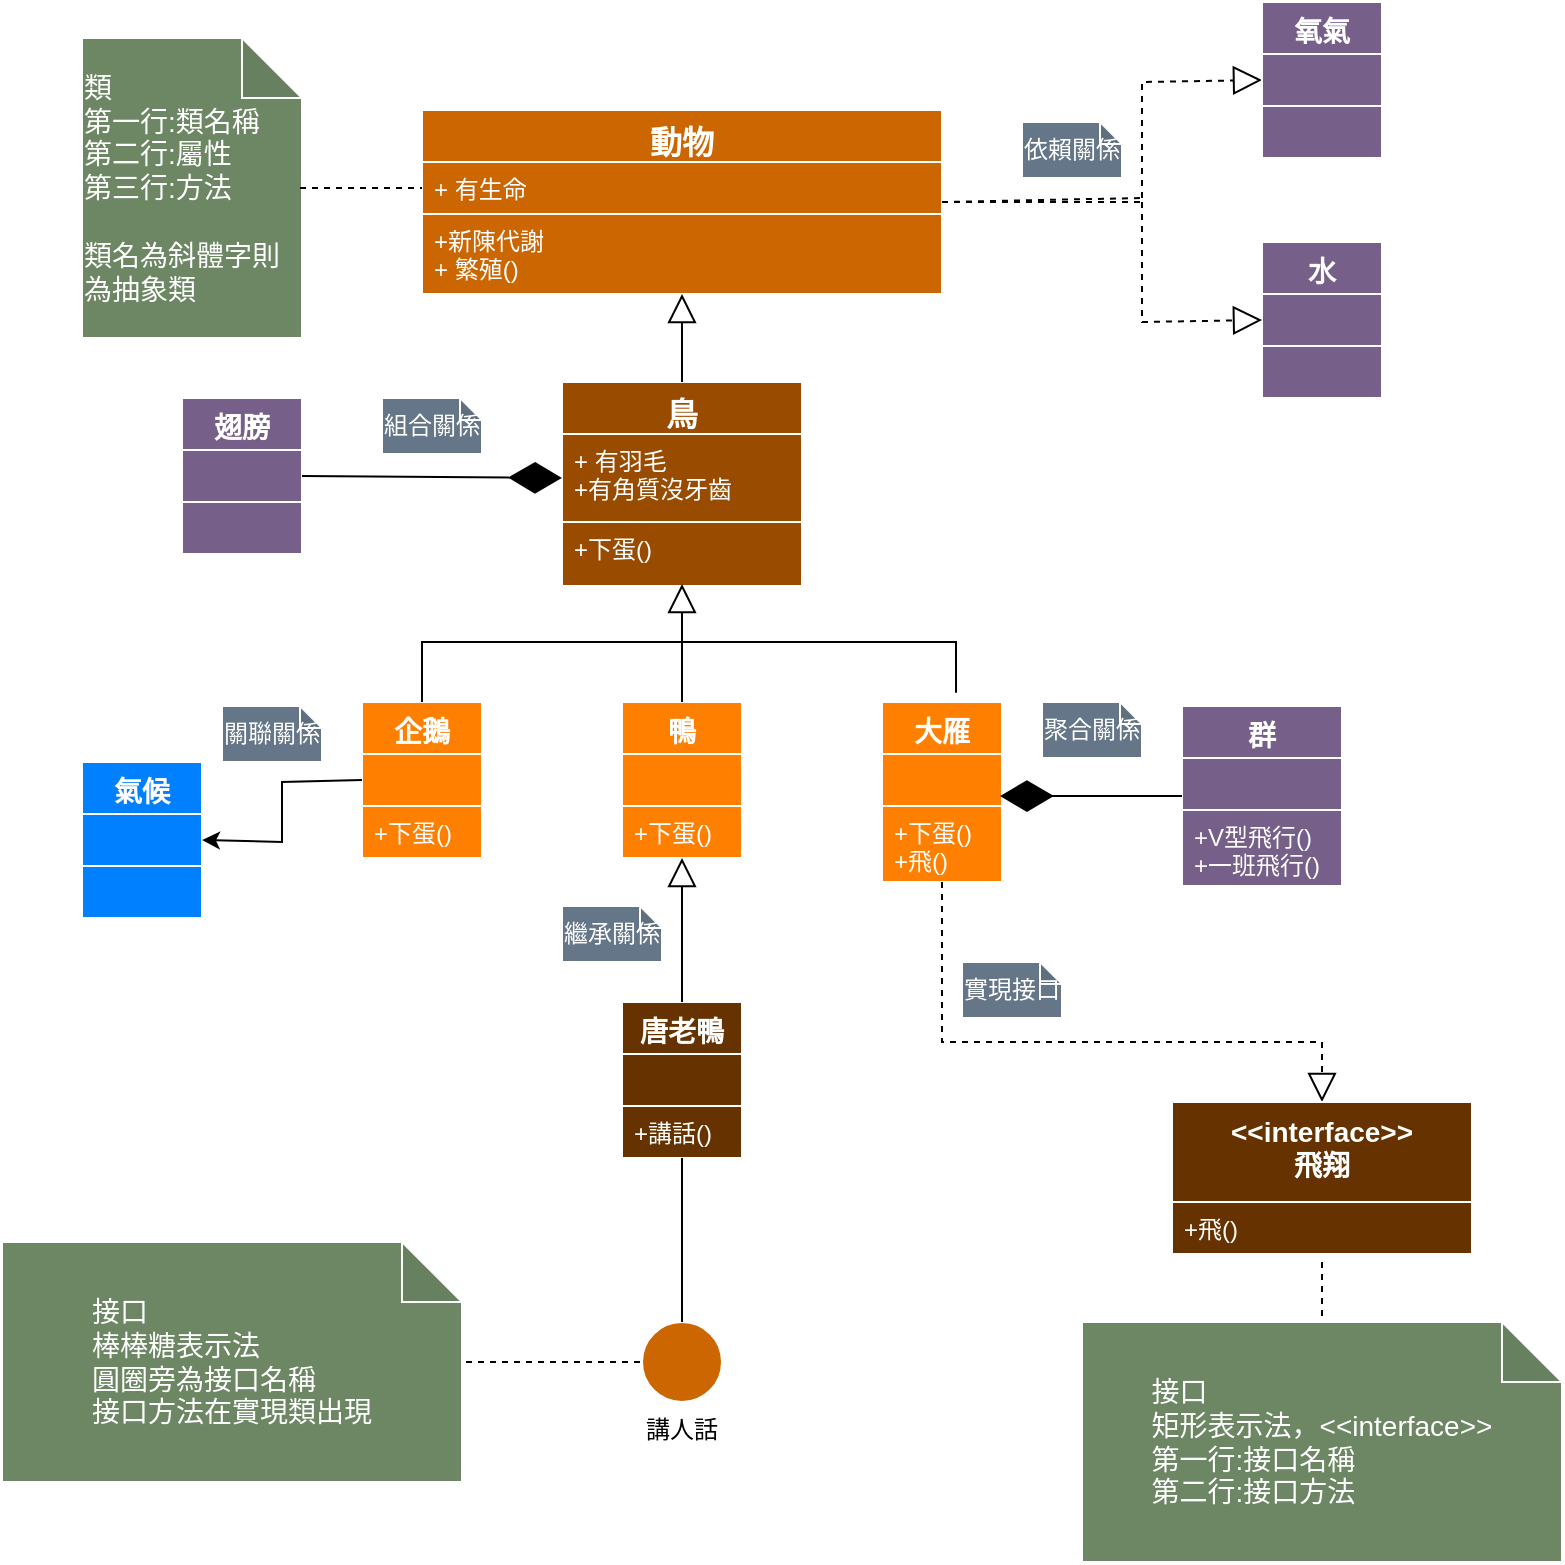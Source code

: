 <mxfile version="22.0.8" type="github">
  <diagram name="第 1 页" id="UlycniJDo1whLGpSHLla">
    <mxGraphModel dx="880" dy="560" grid="1" gridSize="10" guides="1" tooltips="1" connect="1" arrows="1" fold="1" page="1" pageScale="1" pageWidth="827" pageHeight="1169" math="0" shadow="0">
      <root>
        <mxCell id="0" />
        <mxCell id="1" parent="0" />
        <mxCell id="WEfv2x2zYSz0iybY9xEB-1" value="&lt;div style=&quot;text-align: left;&quot;&gt;&lt;span style=&quot;font-size: 14px; background-color: initial;&quot;&gt;類&lt;/span&gt;&lt;/div&gt;&lt;font style=&quot;font-size: 14px;&quot;&gt;&lt;div style=&quot;text-align: left;&quot;&gt;&lt;span style=&quot;background-color: initial;&quot;&gt;第一行:類名稱&lt;/span&gt;&lt;/div&gt;&lt;div style=&quot;text-align: left;&quot;&gt;&lt;span style=&quot;background-color: initial;&quot;&gt;第二行:屬性&lt;/span&gt;&lt;/div&gt;&lt;div style=&quot;text-align: left;&quot;&gt;&lt;span style=&quot;background-color: initial;&quot;&gt;第三行:方法&lt;/span&gt;&lt;/div&gt;&lt;div style=&quot;text-align: left;&quot;&gt;&lt;span style=&quot;background-color: initial;&quot;&gt;&lt;br&gt;&lt;/span&gt;&lt;/div&gt;&lt;div style=&quot;text-align: left;&quot;&gt;&lt;span style=&quot;background-color: initial;&quot;&gt;類名為斜體字則為抽象類&lt;/span&gt;&lt;/div&gt;&lt;/font&gt;" style="shape=note;whiteSpace=wrap;html=1;backgroundOutline=1;darkOpacity=0.05;fillColor=#6d8764;fontColor=#ffffff;strokeColor=#FFFFFF;" vertex="1" parent="1">
          <mxGeometry x="40" y="38" width="110" height="150" as="geometry" />
        </mxCell>
        <mxCell id="WEfv2x2zYSz0iybY9xEB-2" value="&lt;font style=&quot;font-size: 16px;&quot; color=&quot;#ffffff&quot;&gt;動物&lt;/font&gt;" style="swimlane;fontStyle=1;align=center;verticalAlign=top;childLayout=stackLayout;horizontal=1;startSize=26;horizontalStack=0;resizeParent=1;resizeParentMax=0;resizeLast=0;collapsible=1;marginBottom=0;whiteSpace=wrap;html=1;fillColor=#CC6600;fontColor=#000000;strokeColor=#FFFFFF;" vertex="1" parent="1">
          <mxGeometry x="210" y="74" width="260" height="92" as="geometry" />
        </mxCell>
        <mxCell id="WEfv2x2zYSz0iybY9xEB-3" value="&lt;font color=&quot;#ffffff&quot;&gt;+ 有生命&lt;/font&gt;" style="text;strokeColor=#FFFFFF;fillColor=#CC6600;align=left;verticalAlign=top;spacingLeft=4;spacingRight=4;overflow=hidden;rotatable=0;points=[[0,0.5],[1,0.5]];portConstraint=eastwest;whiteSpace=wrap;html=1;fontColor=#000000;" vertex="1" parent="WEfv2x2zYSz0iybY9xEB-2">
          <mxGeometry y="26" width="260" height="26" as="geometry" />
        </mxCell>
        <mxCell id="WEfv2x2zYSz0iybY9xEB-4" value="&lt;font color=&quot;#ffffff&quot;&gt;+新陳代謝&lt;br&gt;+ 繁殖()&lt;/font&gt;" style="text;strokeColor=#FFFFFF;fillColor=#CC6600;align=left;verticalAlign=top;spacingLeft=4;spacingRight=4;overflow=hidden;rotatable=0;points=[[0,0.5],[1,0.5]];portConstraint=eastwest;whiteSpace=wrap;html=1;fontColor=#000000;" vertex="1" parent="WEfv2x2zYSz0iybY9xEB-2">
          <mxGeometry y="52" width="260" height="40" as="geometry" />
        </mxCell>
        <mxCell id="WEfv2x2zYSz0iybY9xEB-7" value="&lt;font style=&quot;font-size: 14px;&quot; color=&quot;#ffffff&quot;&gt;水&lt;/font&gt;" style="swimlane;fontStyle=1;align=center;verticalAlign=top;childLayout=stackLayout;horizontal=1;startSize=26;horizontalStack=0;resizeParent=1;resizeParentMax=0;resizeLast=0;collapsible=1;marginBottom=0;whiteSpace=wrap;html=1;fillColor=#76608a;fontColor=#ffffff;strokeColor=#FFFFFF;" vertex="1" parent="1">
          <mxGeometry x="630" y="140" width="60" height="78" as="geometry" />
        </mxCell>
        <mxCell id="WEfv2x2zYSz0iybY9xEB-8" value="&amp;nbsp;" style="text;strokeColor=#FFFFFF;fillColor=#76608a;align=left;verticalAlign=top;spacingLeft=4;spacingRight=4;overflow=hidden;rotatable=0;points=[[0,0.5],[1,0.5]];portConstraint=eastwest;whiteSpace=wrap;html=1;fontColor=#ffffff;" vertex="1" parent="WEfv2x2zYSz0iybY9xEB-7">
          <mxGeometry y="26" width="60" height="26" as="geometry" />
        </mxCell>
        <mxCell id="WEfv2x2zYSz0iybY9xEB-9" value="&amp;nbsp;" style="text;strokeColor=#FFFFFF;fillColor=#76608a;align=left;verticalAlign=top;spacingLeft=4;spacingRight=4;overflow=hidden;rotatable=0;points=[[0,0.5],[1,0.5]];portConstraint=eastwest;whiteSpace=wrap;html=1;fontColor=#ffffff;" vertex="1" parent="WEfv2x2zYSz0iybY9xEB-7">
          <mxGeometry y="52" width="60" height="26" as="geometry" />
        </mxCell>
        <mxCell id="WEfv2x2zYSz0iybY9xEB-10" value="" style="endArrow=block;dashed=1;endFill=0;endSize=12;html=1;rounded=0;exitX=1;exitY=0.5;exitDx=0;exitDy=0;entryX=0;entryY=0.5;entryDx=0;entryDy=0;" edge="1" parent="1" source="WEfv2x2zYSz0iybY9xEB-2" target="WEfv2x2zYSz0iybY9xEB-8">
          <mxGeometry width="160" relative="1" as="geometry">
            <mxPoint x="330" y="220" as="sourcePoint" />
            <mxPoint x="630" y="210" as="targetPoint" />
            <Array as="points">
              <mxPoint x="570" y="118" />
              <mxPoint x="570" y="180" />
            </Array>
          </mxGeometry>
        </mxCell>
        <mxCell id="WEfv2x2zYSz0iybY9xEB-11" value="" style="endArrow=block;dashed=1;endFill=0;endSize=12;html=1;rounded=0;exitX=1;exitY=0.5;exitDx=0;exitDy=0;entryX=0;entryY=0.5;entryDx=0;entryDy=0;" edge="1" parent="1" source="WEfv2x2zYSz0iybY9xEB-2">
          <mxGeometry width="160" relative="1" as="geometry">
            <mxPoint x="330" y="220" as="sourcePoint" />
            <mxPoint x="630" y="59" as="targetPoint" />
            <Array as="points">
              <mxPoint x="570" y="120" />
              <mxPoint x="570" y="60" />
            </Array>
          </mxGeometry>
        </mxCell>
        <mxCell id="WEfv2x2zYSz0iybY9xEB-12" value="依賴關係" style="shape=note;whiteSpace=wrap;html=1;backgroundOutline=1;darkOpacity=0.05;size=11;fillColor=#647687;fontColor=#ffffff;strokeColor=#FFFFFF;" vertex="1" parent="1">
          <mxGeometry x="510" y="80" width="50" height="28" as="geometry" />
        </mxCell>
        <mxCell id="WEfv2x2zYSz0iybY9xEB-13" value="" style="endArrow=none;dashed=1;html=1;rounded=0;exitX=0.991;exitY=0.5;exitDx=0;exitDy=0;exitPerimeter=0;entryX=0;entryY=0.5;entryDx=0;entryDy=0;" edge="1" parent="1" source="WEfv2x2zYSz0iybY9xEB-1" target="WEfv2x2zYSz0iybY9xEB-3">
          <mxGeometry width="50" height="50" relative="1" as="geometry">
            <mxPoint x="390" y="250" as="sourcePoint" />
            <mxPoint x="440" y="200" as="targetPoint" />
          </mxGeometry>
        </mxCell>
        <mxCell id="WEfv2x2zYSz0iybY9xEB-14" value="&lt;font style=&quot;font-size: 16px;&quot; color=&quot;#ffffff&quot;&gt;鳥&lt;/font&gt;" style="swimlane;fontStyle=1;align=center;verticalAlign=top;childLayout=stackLayout;horizontal=1;startSize=26;horizontalStack=0;resizeParent=1;resizeParentMax=0;resizeLast=0;collapsible=1;marginBottom=0;whiteSpace=wrap;html=1;fillColor=#994C00;fontColor=#000000;strokeColor=#FFFFFF;" vertex="1" parent="1">
          <mxGeometry x="280" y="210" width="120" height="102" as="geometry" />
        </mxCell>
        <mxCell id="WEfv2x2zYSz0iybY9xEB-15" value="&lt;font color=&quot;#ffffff&quot;&gt;+ 有羽毛&lt;br&gt;+有角質沒牙齒&lt;br&gt;&lt;/font&gt;" style="text;strokeColor=#FFFFFF;fillColor=#994C00;align=left;verticalAlign=top;spacingLeft=4;spacingRight=4;overflow=hidden;rotatable=0;points=[[0,0.5],[1,0.5]];portConstraint=eastwest;whiteSpace=wrap;html=1;fontColor=#000000;" vertex="1" parent="WEfv2x2zYSz0iybY9xEB-14">
          <mxGeometry y="26" width="120" height="44" as="geometry" />
        </mxCell>
        <mxCell id="WEfv2x2zYSz0iybY9xEB-16" value="&lt;font color=&quot;#ffffff&quot;&gt;+下蛋()&lt;/font&gt;" style="text;strokeColor=#FFFFFF;fillColor=#994C00;align=left;verticalAlign=top;spacingLeft=4;spacingRight=4;overflow=hidden;rotatable=0;points=[[0,0.5],[1,0.5]];portConstraint=eastwest;whiteSpace=wrap;html=1;fontColor=#000000;" vertex="1" parent="WEfv2x2zYSz0iybY9xEB-14">
          <mxGeometry y="70" width="120" height="32" as="geometry" />
        </mxCell>
        <mxCell id="WEfv2x2zYSz0iybY9xEB-17" value="" style="endArrow=block;endFill=0;endSize=12;html=1;rounded=0;exitX=0.5;exitY=0;exitDx=0;exitDy=0;entryX=0.5;entryY=1;entryDx=0;entryDy=0;" edge="1" parent="1" source="WEfv2x2zYSz0iybY9xEB-14" target="WEfv2x2zYSz0iybY9xEB-2">
          <mxGeometry width="160" relative="1" as="geometry">
            <mxPoint x="330" y="220" as="sourcePoint" />
            <mxPoint x="490" y="220" as="targetPoint" />
          </mxGeometry>
        </mxCell>
        <mxCell id="WEfv2x2zYSz0iybY9xEB-18" value="&lt;font style=&quot;font-size: 14px;&quot; color=&quot;#ffffff&quot;&gt;翅膀&lt;/font&gt;" style="swimlane;fontStyle=1;align=center;verticalAlign=top;childLayout=stackLayout;horizontal=1;startSize=26;horizontalStack=0;resizeParent=1;resizeParentMax=0;resizeLast=0;collapsible=1;marginBottom=0;whiteSpace=wrap;html=1;fillColor=#76608a;fontColor=#ffffff;strokeColor=#FFFFFF;" vertex="1" parent="1">
          <mxGeometry x="90" y="218" width="60" height="78" as="geometry" />
        </mxCell>
        <mxCell id="WEfv2x2zYSz0iybY9xEB-19" value="&amp;nbsp;" style="text;strokeColor=#FFFFFF;fillColor=#76608a;align=left;verticalAlign=top;spacingLeft=4;spacingRight=4;overflow=hidden;rotatable=0;points=[[0,0.5],[1,0.5]];portConstraint=eastwest;whiteSpace=wrap;html=1;fontColor=#ffffff;" vertex="1" parent="WEfv2x2zYSz0iybY9xEB-18">
          <mxGeometry y="26" width="60" height="26" as="geometry" />
        </mxCell>
        <mxCell id="WEfv2x2zYSz0iybY9xEB-20" value="&amp;nbsp;" style="text;strokeColor=#FFFFFF;fillColor=#76608a;align=left;verticalAlign=top;spacingLeft=4;spacingRight=4;overflow=hidden;rotatable=0;points=[[0,0.5],[1,0.5]];portConstraint=eastwest;whiteSpace=wrap;html=1;fontColor=#ffffff;" vertex="1" parent="WEfv2x2zYSz0iybY9xEB-18">
          <mxGeometry y="52" width="60" height="26" as="geometry" />
        </mxCell>
        <mxCell id="WEfv2x2zYSz0iybY9xEB-21" value="" style="endArrow=diamondThin;endFill=1;endSize=24;html=1;rounded=0;exitX=1;exitY=0.5;exitDx=0;exitDy=0;entryX=0;entryY=0.5;entryDx=0;entryDy=0;strokeColor=#000000;" edge="1" parent="1" source="WEfv2x2zYSz0iybY9xEB-19" target="WEfv2x2zYSz0iybY9xEB-15">
          <mxGeometry width="160" relative="1" as="geometry">
            <mxPoint x="150" y="263" as="sourcePoint" />
            <mxPoint x="490" y="222" as="targetPoint" />
          </mxGeometry>
        </mxCell>
        <mxCell id="WEfv2x2zYSz0iybY9xEB-22" value="組合關係" style="shape=note;whiteSpace=wrap;html=1;backgroundOutline=1;darkOpacity=0.05;size=11;fillColor=#647687;fontColor=#ffffff;strokeColor=#FFFFFF;" vertex="1" parent="1">
          <mxGeometry x="190" y="218" width="50" height="28" as="geometry" />
        </mxCell>
        <mxCell id="WEfv2x2zYSz0iybY9xEB-23" value="&lt;span style=&quot;font-size: 14px;&quot;&gt;大雁&lt;/span&gt;" style="swimlane;fontStyle=1;align=center;verticalAlign=top;childLayout=stackLayout;horizontal=1;startSize=26;horizontalStack=0;resizeParent=1;resizeParentMax=0;resizeLast=0;collapsible=1;marginBottom=0;whiteSpace=wrap;html=1;fillColor=#FF8000;fontColor=#ffffff;strokeColor=#FFFFFF;" vertex="1" parent="1">
          <mxGeometry x="440" y="370" width="60" height="90" as="geometry" />
        </mxCell>
        <mxCell id="WEfv2x2zYSz0iybY9xEB-24" value="&amp;nbsp;" style="text;strokeColor=#FFFFFF;fillColor=#FF8000;align=left;verticalAlign=top;spacingLeft=4;spacingRight=4;overflow=hidden;rotatable=0;points=[[0,0.5],[1,0.5]];portConstraint=eastwest;whiteSpace=wrap;html=1;fontColor=#ffffff;" vertex="1" parent="WEfv2x2zYSz0iybY9xEB-23">
          <mxGeometry y="26" width="60" height="26" as="geometry" />
        </mxCell>
        <mxCell id="WEfv2x2zYSz0iybY9xEB-25" value="+下蛋()&lt;br&gt;+飛()" style="text;strokeColor=#FFFFFF;fillColor=#FF8000;align=left;verticalAlign=top;spacingLeft=4;spacingRight=4;overflow=hidden;rotatable=0;points=[[0,0.5],[1,0.5]];portConstraint=eastwest;whiteSpace=wrap;html=1;fontColor=#ffffff;" vertex="1" parent="WEfv2x2zYSz0iybY9xEB-23">
          <mxGeometry y="52" width="60" height="38" as="geometry" />
        </mxCell>
        <mxCell id="WEfv2x2zYSz0iybY9xEB-26" value="&lt;font style=&quot;font-size: 14px;&quot; color=&quot;#ffffff&quot;&gt;鴨&lt;/font&gt;" style="swimlane;fontStyle=1;align=center;verticalAlign=top;childLayout=stackLayout;horizontal=1;startSize=26;horizontalStack=0;resizeParent=1;resizeParentMax=0;resizeLast=0;collapsible=1;marginBottom=0;whiteSpace=wrap;html=1;fillColor=#FF8000;fontColor=#ffffff;strokeColor=#FFFFFF;" vertex="1" parent="1">
          <mxGeometry x="310" y="370" width="60" height="78" as="geometry" />
        </mxCell>
        <mxCell id="WEfv2x2zYSz0iybY9xEB-27" value="&amp;nbsp;" style="text;strokeColor=#FFFFFF;fillColor=#FF8000;align=left;verticalAlign=top;spacingLeft=4;spacingRight=4;overflow=hidden;rotatable=0;points=[[0,0.5],[1,0.5]];portConstraint=eastwest;whiteSpace=wrap;html=1;fontColor=#ffffff;" vertex="1" parent="WEfv2x2zYSz0iybY9xEB-26">
          <mxGeometry y="26" width="60" height="26" as="geometry" />
        </mxCell>
        <mxCell id="WEfv2x2zYSz0iybY9xEB-28" value="+下蛋()" style="text;strokeColor=#FFFFFF;fillColor=#FF8000;align=left;verticalAlign=top;spacingLeft=4;spacingRight=4;overflow=hidden;rotatable=0;points=[[0,0.5],[1,0.5]];portConstraint=eastwest;whiteSpace=wrap;html=1;fontColor=#ffffff;" vertex="1" parent="WEfv2x2zYSz0iybY9xEB-26">
          <mxGeometry y="52" width="60" height="26" as="geometry" />
        </mxCell>
        <mxCell id="WEfv2x2zYSz0iybY9xEB-29" value="&lt;font style=&quot;font-size: 14px;&quot; color=&quot;#ffffff&quot;&gt;企鵝&lt;/font&gt;" style="swimlane;fontStyle=1;align=center;verticalAlign=top;childLayout=stackLayout;horizontal=1;startSize=26;horizontalStack=0;resizeParent=1;resizeParentMax=0;resizeLast=0;collapsible=1;marginBottom=0;whiteSpace=wrap;html=1;fillColor=#FF8000;fontColor=#ffffff;strokeColor=#FFFFFF;" vertex="1" parent="1">
          <mxGeometry x="180" y="370" width="60" height="78" as="geometry" />
        </mxCell>
        <mxCell id="WEfv2x2zYSz0iybY9xEB-30" value="&amp;nbsp;" style="text;strokeColor=#FFFFFF;fillColor=#FF8000;align=left;verticalAlign=top;spacingLeft=4;spacingRight=4;overflow=hidden;rotatable=0;points=[[0,0.5],[1,0.5]];portConstraint=eastwest;whiteSpace=wrap;html=1;fontColor=#ffffff;" vertex="1" parent="WEfv2x2zYSz0iybY9xEB-29">
          <mxGeometry y="26" width="60" height="26" as="geometry" />
        </mxCell>
        <mxCell id="WEfv2x2zYSz0iybY9xEB-31" value="+下蛋()" style="text;strokeColor=#FFFFFF;fillColor=#FF8000;align=left;verticalAlign=top;spacingLeft=4;spacingRight=4;overflow=hidden;rotatable=0;points=[[0,0.5],[1,0.5]];portConstraint=eastwest;whiteSpace=wrap;html=1;fontColor=#ffffff;" vertex="1" parent="WEfv2x2zYSz0iybY9xEB-29">
          <mxGeometry y="52" width="60" height="26" as="geometry" />
        </mxCell>
        <mxCell id="WEfv2x2zYSz0iybY9xEB-32" value="" style="endArrow=block;endFill=0;endSize=12;html=1;rounded=0;exitX=0.5;exitY=0;exitDx=0;exitDy=0;entryX=0.5;entryY=0.969;entryDx=0;entryDy=0;entryPerimeter=0;" edge="1" parent="1" source="WEfv2x2zYSz0iybY9xEB-26" target="WEfv2x2zYSz0iybY9xEB-16">
          <mxGeometry width="160" relative="1" as="geometry">
            <mxPoint x="349.5" y="356" as="sourcePoint" />
            <mxPoint x="349.5" y="312" as="targetPoint" />
          </mxGeometry>
        </mxCell>
        <mxCell id="WEfv2x2zYSz0iybY9xEB-33" value="" style="endArrow=none;html=1;rounded=0;exitX=0.5;exitY=0;exitDx=0;exitDy=0;entryX=0.617;entryY=-0.051;entryDx=0;entryDy=0;entryPerimeter=0;" edge="1" parent="1" source="WEfv2x2zYSz0iybY9xEB-29" target="WEfv2x2zYSz0iybY9xEB-23">
          <mxGeometry width="50" height="50" relative="1" as="geometry">
            <mxPoint x="390" y="320" as="sourcePoint" />
            <mxPoint x="480" y="340" as="targetPoint" />
            <Array as="points">
              <mxPoint x="210" y="340" />
              <mxPoint x="477" y="340" />
            </Array>
          </mxGeometry>
        </mxCell>
        <mxCell id="WEfv2x2zYSz0iybY9xEB-34" value="&lt;font style=&quot;font-size: 14px;&quot; color=&quot;#ffffff&quot;&gt;氣候&lt;/font&gt;" style="swimlane;fontStyle=1;align=center;verticalAlign=top;childLayout=stackLayout;horizontal=1;startSize=26;horizontalStack=0;resizeParent=1;resizeParentMax=0;resizeLast=0;collapsible=1;marginBottom=0;whiteSpace=wrap;html=1;fillColor=#007FFF;fontColor=#ffffff;strokeColor=#FFFFFF;" vertex="1" parent="1">
          <mxGeometry x="40" y="400" width="60" height="78" as="geometry" />
        </mxCell>
        <mxCell id="WEfv2x2zYSz0iybY9xEB-35" value="&amp;nbsp;" style="text;strokeColor=#FFFFFF;fillColor=#007FFF;align=left;verticalAlign=top;spacingLeft=4;spacingRight=4;overflow=hidden;rotatable=0;points=[[0,0.5],[1,0.5]];portConstraint=eastwest;whiteSpace=wrap;html=1;fontColor=#ffffff;" vertex="1" parent="WEfv2x2zYSz0iybY9xEB-34">
          <mxGeometry y="26" width="60" height="26" as="geometry" />
        </mxCell>
        <mxCell id="WEfv2x2zYSz0iybY9xEB-36" value="&amp;nbsp;" style="text;strokeColor=#FFFFFF;fillColor=#007FFF;align=left;verticalAlign=top;spacingLeft=4;spacingRight=4;overflow=hidden;rotatable=0;points=[[0,0.5],[1,0.5]];portConstraint=eastwest;whiteSpace=wrap;html=1;fontColor=#ffffff;" vertex="1" parent="WEfv2x2zYSz0iybY9xEB-34">
          <mxGeometry y="52" width="60" height="26" as="geometry" />
        </mxCell>
        <mxCell id="WEfv2x2zYSz0iybY9xEB-37" value="關聯關係" style="shape=note;whiteSpace=wrap;html=1;backgroundOutline=1;darkOpacity=0.05;size=11;fillColor=#647687;fontColor=#ffffff;strokeColor=#FFFFFF;" vertex="1" parent="1">
          <mxGeometry x="110" y="372" width="50" height="28" as="geometry" />
        </mxCell>
        <mxCell id="WEfv2x2zYSz0iybY9xEB-38" value="&lt;font style=&quot;font-size: 14px;&quot; color=&quot;#ffffff&quot;&gt;唐老鴨&lt;/font&gt;" style="swimlane;fontStyle=1;align=center;verticalAlign=top;childLayout=stackLayout;horizontal=1;startSize=26;horizontalStack=0;resizeParent=1;resizeParentMax=0;resizeLast=0;collapsible=1;marginBottom=0;whiteSpace=wrap;html=1;fillColor=#663300;fontColor=#ffffff;strokeColor=#FFFFFF;" vertex="1" parent="1">
          <mxGeometry x="310" y="520" width="60" height="78" as="geometry" />
        </mxCell>
        <mxCell id="WEfv2x2zYSz0iybY9xEB-39" value="&amp;nbsp;" style="text;strokeColor=#FFFFFF;fillColor=#663300;align=left;verticalAlign=top;spacingLeft=4;spacingRight=4;overflow=hidden;rotatable=0;points=[[0,0.5],[1,0.5]];portConstraint=eastwest;whiteSpace=wrap;html=1;fontColor=#ffffff;" vertex="1" parent="WEfv2x2zYSz0iybY9xEB-38">
          <mxGeometry y="26" width="60" height="26" as="geometry" />
        </mxCell>
        <mxCell id="WEfv2x2zYSz0iybY9xEB-40" value="+講話()" style="text;strokeColor=#FFFFFF;fillColor=#663300;align=left;verticalAlign=top;spacingLeft=4;spacingRight=4;overflow=hidden;rotatable=0;points=[[0,0.5],[1,0.5]];portConstraint=eastwest;whiteSpace=wrap;html=1;fontColor=#ffffff;" vertex="1" parent="WEfv2x2zYSz0iybY9xEB-38">
          <mxGeometry y="52" width="60" height="26" as="geometry" />
        </mxCell>
        <mxCell id="WEfv2x2zYSz0iybY9xEB-41" value="" style="endArrow=block;endFill=0;endSize=12;html=1;rounded=0;exitX=0.5;exitY=0;exitDx=0;exitDy=0;" edge="1" parent="1" source="WEfv2x2zYSz0iybY9xEB-38" target="WEfv2x2zYSz0iybY9xEB-28">
          <mxGeometry width="160" relative="1" as="geometry">
            <mxPoint x="339.5" y="509" as="sourcePoint" />
            <mxPoint x="339.5" y="450" as="targetPoint" />
          </mxGeometry>
        </mxCell>
        <mxCell id="WEfv2x2zYSz0iybY9xEB-42" value="繼承關係" style="shape=note;whiteSpace=wrap;html=1;backgroundOutline=1;darkOpacity=0.05;size=11;fillColor=#647687;fontColor=#ffffff;strokeColor=#FFFFFF;" vertex="1" parent="1">
          <mxGeometry x="280" y="472" width="50" height="28" as="geometry" />
        </mxCell>
        <mxCell id="WEfv2x2zYSz0iybY9xEB-43" value="" style="endArrow=classic;html=1;rounded=0;entryX=1;entryY=0.5;entryDx=0;entryDy=0;exitX=0;exitY=0.5;exitDx=0;exitDy=0;" edge="1" parent="1" source="WEfv2x2zYSz0iybY9xEB-30" target="WEfv2x2zYSz0iybY9xEB-35">
          <mxGeometry width="50" height="50" relative="1" as="geometry">
            <mxPoint x="390" y="420" as="sourcePoint" />
            <mxPoint x="440" y="370" as="targetPoint" />
            <Array as="points">
              <mxPoint x="140" y="410" />
              <mxPoint x="140" y="440" />
            </Array>
          </mxGeometry>
        </mxCell>
        <mxCell id="WEfv2x2zYSz0iybY9xEB-44" value="&lt;font style=&quot;font-size: 14px;&quot; color=&quot;#ffffff&quot;&gt;群&lt;/font&gt;" style="swimlane;fontStyle=1;align=center;verticalAlign=top;childLayout=stackLayout;horizontal=1;startSize=26;horizontalStack=0;resizeParent=1;resizeParentMax=0;resizeLast=0;collapsible=1;marginBottom=0;whiteSpace=wrap;html=1;fillColor=#76608a;fontColor=#ffffff;strokeColor=#FFFFFF;" vertex="1" parent="1">
          <mxGeometry x="590" y="372" width="80" height="90" as="geometry" />
        </mxCell>
        <mxCell id="WEfv2x2zYSz0iybY9xEB-45" value="&amp;nbsp;" style="text;strokeColor=#FFFFFF;fillColor=#76608a;align=left;verticalAlign=top;spacingLeft=4;spacingRight=4;overflow=hidden;rotatable=0;points=[[0,0.5],[1,0.5]];portConstraint=eastwest;whiteSpace=wrap;html=1;fontColor=#ffffff;" vertex="1" parent="WEfv2x2zYSz0iybY9xEB-44">
          <mxGeometry y="26" width="80" height="26" as="geometry" />
        </mxCell>
        <mxCell id="WEfv2x2zYSz0iybY9xEB-46" value="+V型飛行()&lt;br&gt;+一班飛行()" style="text;strokeColor=#FFFFFF;fillColor=#76608a;align=left;verticalAlign=top;spacingLeft=4;spacingRight=4;overflow=hidden;rotatable=0;points=[[0,0.5],[1,0.5]];portConstraint=eastwest;whiteSpace=wrap;html=1;fontColor=#ffffff;" vertex="1" parent="WEfv2x2zYSz0iybY9xEB-44">
          <mxGeometry y="52" width="80" height="38" as="geometry" />
        </mxCell>
        <mxCell id="WEfv2x2zYSz0iybY9xEB-47" value="" style="endArrow=diamondThin;endFill=1;endSize=24;html=1;rounded=0;exitX=0;exitY=0.5;exitDx=0;exitDy=0;entryX=0.983;entryY=0.808;entryDx=0;entryDy=0;strokeColor=#000000;entryPerimeter=0;" edge="1" parent="1" source="WEfv2x2zYSz0iybY9xEB-44" target="WEfv2x2zYSz0iybY9xEB-24">
          <mxGeometry width="160" relative="1" as="geometry">
            <mxPoint x="160" y="267" as="sourcePoint" />
            <mxPoint x="290" y="268" as="targetPoint" />
          </mxGeometry>
        </mxCell>
        <mxCell id="WEfv2x2zYSz0iybY9xEB-48" value="聚合關係" style="shape=note;whiteSpace=wrap;html=1;backgroundOutline=1;darkOpacity=0.05;size=11;fillColor=#647687;fontColor=#ffffff;strokeColor=#FFFFFF;" vertex="1" parent="1">
          <mxGeometry x="520" y="370" width="50" height="28" as="geometry" />
        </mxCell>
        <mxCell id="WEfv2x2zYSz0iybY9xEB-49" value="" style="endArrow=block;dashed=1;endFill=0;endSize=12;html=1;rounded=0;exitX=0.5;exitY=1;exitDx=0;exitDy=0;entryX=0.5;entryY=0;entryDx=0;entryDy=0;" edge="1" parent="1" source="WEfv2x2zYSz0iybY9xEB-23">
          <mxGeometry width="160" relative="1" as="geometry">
            <mxPoint x="480" y="480" as="sourcePoint" />
            <mxPoint x="660" y="570" as="targetPoint" />
            <Array as="points">
              <mxPoint x="470" y="540" />
              <mxPoint x="580" y="540" />
              <mxPoint x="660" y="540" />
            </Array>
          </mxGeometry>
        </mxCell>
        <mxCell id="WEfv2x2zYSz0iybY9xEB-50" value="實現接口" style="shape=note;whiteSpace=wrap;html=1;backgroundOutline=1;darkOpacity=0.05;size=11;fillColor=#647687;fontColor=#ffffff;strokeColor=#FFFFFF;" vertex="1" parent="1">
          <mxGeometry x="480" y="500" width="50" height="28" as="geometry" />
        </mxCell>
        <mxCell id="WEfv2x2zYSz0iybY9xEB-51" value="" style="ellipse;whiteSpace=wrap;html=1;aspect=fixed;fillColor=#CC6600;strokeColor=#FFFFFF;" vertex="1" parent="1">
          <mxGeometry x="320" y="680" width="40" height="40" as="geometry" />
        </mxCell>
        <mxCell id="WEfv2x2zYSz0iybY9xEB-52" value="" style="endArrow=none;html=1;rounded=0;exitX=0.5;exitY=0;exitDx=0;exitDy=0;entryX=0.5;entryY=1;entryDx=0;entryDy=0;" edge="1" parent="1" source="WEfv2x2zYSz0iybY9xEB-51" target="WEfv2x2zYSz0iybY9xEB-38">
          <mxGeometry width="50" height="50" relative="1" as="geometry">
            <mxPoint x="390" y="520" as="sourcePoint" />
            <mxPoint x="340" y="590" as="targetPoint" />
          </mxGeometry>
        </mxCell>
        <mxCell id="WEfv2x2zYSz0iybY9xEB-53" value="講人話" style="text;whiteSpace=wrap;html=1;" vertex="1" parent="1">
          <mxGeometry x="320" y="720" width="40" height="20" as="geometry" />
        </mxCell>
        <mxCell id="WEfv2x2zYSz0iybY9xEB-54" value="" style="endArrow=none;dashed=1;html=1;rounded=0;exitX=1.009;exitY=0.5;exitDx=0;exitDy=0;exitPerimeter=0;entryX=0;entryY=0.5;entryDx=0;entryDy=0;" edge="1" parent="1" target="WEfv2x2zYSz0iybY9xEB-51">
          <mxGeometry width="50" height="50" relative="1" as="geometry">
            <mxPoint x="232" y="700" as="sourcePoint" />
            <mxPoint x="440" y="570" as="targetPoint" />
          </mxGeometry>
        </mxCell>
        <mxCell id="WEfv2x2zYSz0iybY9xEB-56" value="&lt;font style=&quot;font-size: 14px;&quot; color=&quot;#ffffff&quot;&gt;&amp;lt;&amp;lt;interface&amp;gt;&amp;gt;&lt;br&gt;飛翔&lt;/font&gt;" style="swimlane;fontStyle=1;align=center;verticalAlign=top;childLayout=stackLayout;horizontal=1;startSize=50;horizontalStack=0;resizeParent=1;resizeParentMax=0;resizeLast=0;collapsible=1;marginBottom=0;whiteSpace=wrap;html=1;fillColor=#663300;fontColor=#ffffff;strokeColor=#FFFFFF;" vertex="1" parent="1">
          <mxGeometry x="585" y="570" width="150" height="76" as="geometry" />
        </mxCell>
        <mxCell id="WEfv2x2zYSz0iybY9xEB-57" value="+飛()" style="text;strokeColor=#FFFFFF;fillColor=#663300;align=left;verticalAlign=top;spacingLeft=4;spacingRight=4;overflow=hidden;rotatable=0;points=[[0,0.5],[1,0.5]];portConstraint=eastwest;whiteSpace=wrap;html=1;fontColor=#ffffff;" vertex="1" parent="WEfv2x2zYSz0iybY9xEB-56">
          <mxGeometry y="50" width="150" height="26" as="geometry" />
        </mxCell>
        <mxCell id="WEfv2x2zYSz0iybY9xEB-58" value="" style="endArrow=none;dashed=1;html=1;rounded=0;entryX=0.5;entryY=0;entryDx=0;entryDy=0;entryPerimeter=0;" edge="1" parent="1">
          <mxGeometry width="50" height="50" relative="1" as="geometry">
            <mxPoint x="660" y="650" as="sourcePoint" />
            <mxPoint x="660" y="680" as="targetPoint" />
          </mxGeometry>
        </mxCell>
        <mxCell id="WEfv2x2zYSz0iybY9xEB-59" value="&lt;div style=&quot;text-align: left;&quot;&gt;&lt;span style=&quot;font-size: 14px;&quot;&gt;接口&lt;/span&gt;&lt;/div&gt;&lt;div style=&quot;text-align: left;&quot;&gt;&lt;span style=&quot;font-size: 14px;&quot;&gt;矩形表示法，&amp;lt;&amp;lt;interface&amp;gt;&amp;gt;&lt;/span&gt;&lt;/div&gt;&lt;div style=&quot;text-align: left;&quot;&gt;&lt;span style=&quot;font-size: 14px;&quot;&gt;第一行:接口名稱&lt;/span&gt;&lt;/div&gt;&lt;div style=&quot;text-align: left;&quot;&gt;&lt;span style=&quot;font-size: 14px;&quot;&gt;第二行:接口方法&lt;/span&gt;&lt;/div&gt;" style="shape=note;whiteSpace=wrap;html=1;backgroundOutline=1;darkOpacity=0.05;fillColor=#6d8764;fontColor=#ffffff;strokeColor=#FFFFFF;" vertex="1" parent="1">
          <mxGeometry x="540" y="680" width="240" height="120" as="geometry" />
        </mxCell>
        <mxCell id="WEfv2x2zYSz0iybY9xEB-60" value="&lt;div style=&quot;text-align: left;&quot;&gt;&lt;span style=&quot;font-size: 14px;&quot;&gt;接口&lt;/span&gt;&lt;/div&gt;&lt;div style=&quot;text-align: left;&quot;&gt;&lt;span style=&quot;font-size: 14px;&quot;&gt;棒棒糖表示法&lt;/span&gt;&lt;/div&gt;&lt;div style=&quot;text-align: left;&quot;&gt;&lt;span style=&quot;font-size: 14px;&quot;&gt;圓圈旁為接口名稱&lt;/span&gt;&lt;/div&gt;&lt;div style=&quot;text-align: left;&quot;&gt;&lt;span style=&quot;font-size: 14px;&quot;&gt;接口方法在實現類出現&lt;/span&gt;&lt;/div&gt;" style="shape=note;whiteSpace=wrap;html=1;backgroundOutline=1;darkOpacity=0.05;fillColor=#6d8764;fontColor=#ffffff;strokeColor=#FFFFFF;" vertex="1" parent="1">
          <mxGeometry y="640" width="230" height="120" as="geometry" />
        </mxCell>
        <mxCell id="WEfv2x2zYSz0iybY9xEB-61" value="&lt;font style=&quot;font-size: 14px;&quot; color=&quot;#ffffff&quot;&gt;氧氣&lt;/font&gt;" style="swimlane;fontStyle=1;align=center;verticalAlign=top;childLayout=stackLayout;horizontal=1;startSize=26;horizontalStack=0;resizeParent=1;resizeParentMax=0;resizeLast=0;collapsible=1;marginBottom=0;whiteSpace=wrap;html=1;fillColor=#76608a;fontColor=#ffffff;strokeColor=#FFFFFF;" vertex="1" parent="1">
          <mxGeometry x="630" y="20" width="60" height="78" as="geometry" />
        </mxCell>
        <mxCell id="WEfv2x2zYSz0iybY9xEB-62" value="&amp;nbsp;" style="text;strokeColor=#FFFFFF;fillColor=#76608a;align=left;verticalAlign=top;spacingLeft=4;spacingRight=4;overflow=hidden;rotatable=0;points=[[0,0.5],[1,0.5]];portConstraint=eastwest;whiteSpace=wrap;html=1;fontColor=#ffffff;" vertex="1" parent="WEfv2x2zYSz0iybY9xEB-61">
          <mxGeometry y="26" width="60" height="26" as="geometry" />
        </mxCell>
        <mxCell id="WEfv2x2zYSz0iybY9xEB-63" value="&amp;nbsp;" style="text;strokeColor=#FFFFFF;fillColor=#76608a;align=left;verticalAlign=top;spacingLeft=4;spacingRight=4;overflow=hidden;rotatable=0;points=[[0,0.5],[1,0.5]];portConstraint=eastwest;whiteSpace=wrap;html=1;fontColor=#ffffff;" vertex="1" parent="WEfv2x2zYSz0iybY9xEB-61">
          <mxGeometry y="52" width="60" height="26" as="geometry" />
        </mxCell>
      </root>
    </mxGraphModel>
  </diagram>
</mxfile>

